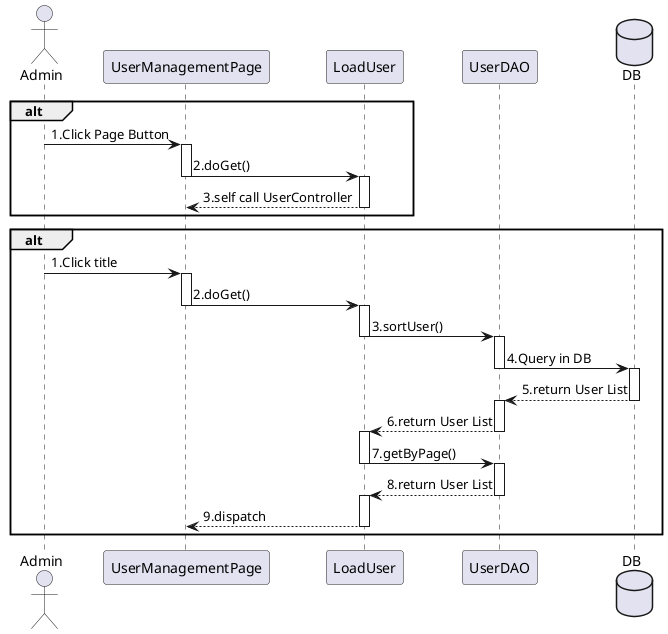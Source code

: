 @startuml

actor       Admin
participant UserManagementPage
participant LoadUser
participant UserDAO
database DB

alt
    Admin -> UserManagementPage  ++: 1.Click Page Button
    UserManagementPage -> LoadUser  --++: 2.doGet()
    LoadUser --> UserManagementPage --: 3.self call UserController
end

alt
    Admin -> UserManagementPage  ++: 1.Click title
    UserManagementPage -> LoadUser  --++: 2.doGet()
    LoadUser -> UserDAO --++: 3.sortUser()
    UserDAO -> DB --++ : 4.Query in DB
    DB --> UserDAO --++: 5.return User List
    UserDAO --> LoadUser --++: 6.return User List
    LoadUser -> UserDAO --++: 7.getByPage()
    UserDAO --> LoadUser --++: 8.return User List
    LoadUser --> UserManagementPage --: 9.dispatch

end


@enduml